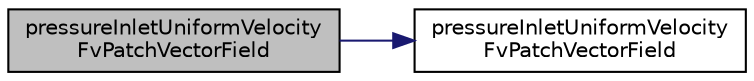digraph "pressureInletUniformVelocityFvPatchVectorField"
{
  bgcolor="transparent";
  edge [fontname="Helvetica",fontsize="10",labelfontname="Helvetica",labelfontsize="10"];
  node [fontname="Helvetica",fontsize="10",shape=record];
  rankdir="LR";
  Node1 [label="pressureInletUniformVelocity\lFvPatchVectorField",height=0.2,width=0.4,color="black", fillcolor="grey75", style="filled", fontcolor="black"];
  Node1 -> Node2 [color="midnightblue",fontsize="10",style="solid",fontname="Helvetica"];
  Node2 [label="pressureInletUniformVelocity\lFvPatchVectorField",height=0.2,width=0.4,color="black",URL="$a01997.html#aba249786f6d355cdb4d5d3cd79b6511e",tooltip="Construct from patch and internal field. "];
}
